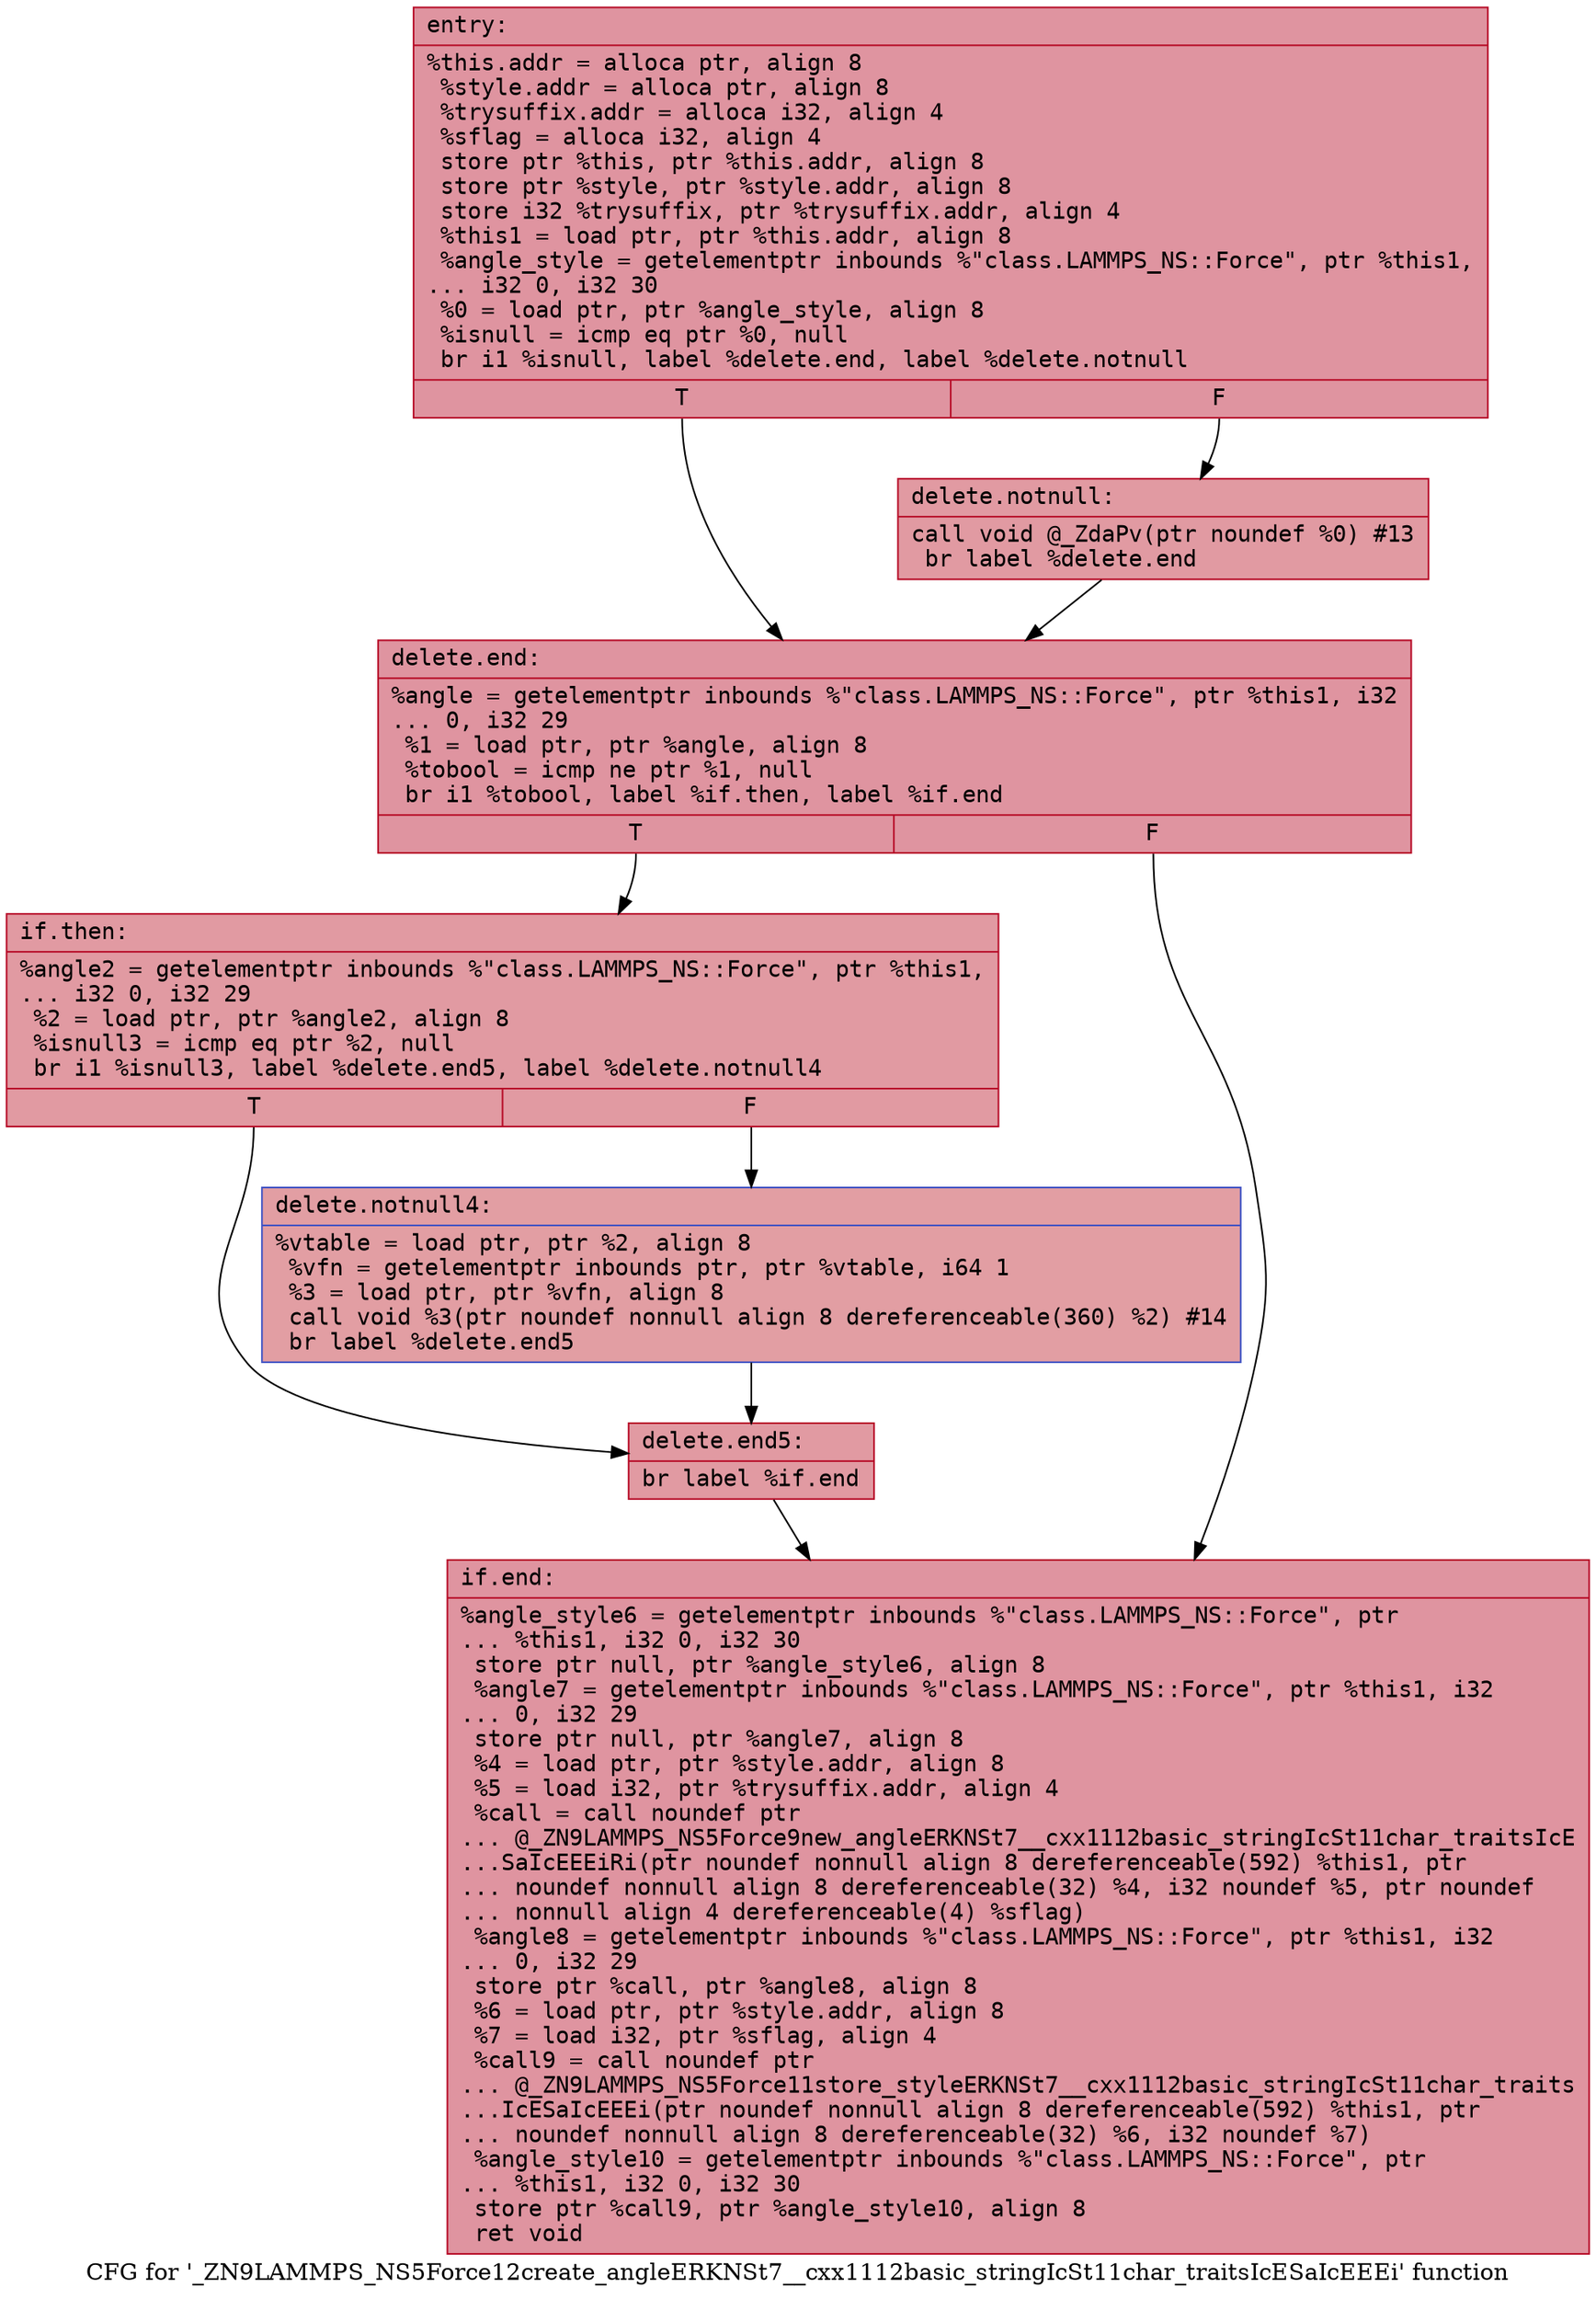digraph "CFG for '_ZN9LAMMPS_NS5Force12create_angleERKNSt7__cxx1112basic_stringIcSt11char_traitsIcESaIcEEEi' function" {
	label="CFG for '_ZN9LAMMPS_NS5Force12create_angleERKNSt7__cxx1112basic_stringIcSt11char_traitsIcESaIcEEEi' function";

	Node0x563a5e0b1f90 [shape=record,color="#b70d28ff", style=filled, fillcolor="#b70d2870" fontname="Courier",label="{entry:\l|  %this.addr = alloca ptr, align 8\l  %style.addr = alloca ptr, align 8\l  %trysuffix.addr = alloca i32, align 4\l  %sflag = alloca i32, align 4\l  store ptr %this, ptr %this.addr, align 8\l  store ptr %style, ptr %style.addr, align 8\l  store i32 %trysuffix, ptr %trysuffix.addr, align 4\l  %this1 = load ptr, ptr %this.addr, align 8\l  %angle_style = getelementptr inbounds %\"class.LAMMPS_NS::Force\", ptr %this1,\l... i32 0, i32 30\l  %0 = load ptr, ptr %angle_style, align 8\l  %isnull = icmp eq ptr %0, null\l  br i1 %isnull, label %delete.end, label %delete.notnull\l|{<s0>T|<s1>F}}"];
	Node0x563a5e0b1f90:s0 -> Node0x563a5e0b2700[tooltip="entry -> delete.end\nProbability 37.50%" ];
	Node0x563a5e0b1f90:s1 -> Node0x563a5e0b2780[tooltip="entry -> delete.notnull\nProbability 62.50%" ];
	Node0x563a5e0b2780 [shape=record,color="#b70d28ff", style=filled, fillcolor="#bb1b2c70" fontname="Courier",label="{delete.notnull:\l|  call void @_ZdaPv(ptr noundef %0) #13\l  br label %delete.end\l}"];
	Node0x563a5e0b2780 -> Node0x563a5e0b2700[tooltip="delete.notnull -> delete.end\nProbability 100.00%" ];
	Node0x563a5e0b2700 [shape=record,color="#b70d28ff", style=filled, fillcolor="#b70d2870" fontname="Courier",label="{delete.end:\l|  %angle = getelementptr inbounds %\"class.LAMMPS_NS::Force\", ptr %this1, i32\l... 0, i32 29\l  %1 = load ptr, ptr %angle, align 8\l  %tobool = icmp ne ptr %1, null\l  br i1 %tobool, label %if.then, label %if.end\l|{<s0>T|<s1>F}}"];
	Node0x563a5e0b2700:s0 -> Node0x563a5e0b2d70[tooltip="delete.end -> if.then\nProbability 62.50%" ];
	Node0x563a5e0b2700:s1 -> Node0x563a5e0b2de0[tooltip="delete.end -> if.end\nProbability 37.50%" ];
	Node0x563a5e0b2d70 [shape=record,color="#b70d28ff", style=filled, fillcolor="#bb1b2c70" fontname="Courier",label="{if.then:\l|  %angle2 = getelementptr inbounds %\"class.LAMMPS_NS::Force\", ptr %this1,\l... i32 0, i32 29\l  %2 = load ptr, ptr %angle2, align 8\l  %isnull3 = icmp eq ptr %2, null\l  br i1 %isnull3, label %delete.end5, label %delete.notnull4\l|{<s0>T|<s1>F}}"];
	Node0x563a5e0b2d70:s0 -> Node0x563a5e0b3110[tooltip="if.then -> delete.end5\nProbability 37.50%" ];
	Node0x563a5e0b2d70:s1 -> Node0x563a5e0b3190[tooltip="if.then -> delete.notnull4\nProbability 62.50%" ];
	Node0x563a5e0b3190 [shape=record,color="#3d50c3ff", style=filled, fillcolor="#be242e70" fontname="Courier",label="{delete.notnull4:\l|  %vtable = load ptr, ptr %2, align 8\l  %vfn = getelementptr inbounds ptr, ptr %vtable, i64 1\l  %3 = load ptr, ptr %vfn, align 8\l  call void %3(ptr noundef nonnull align 8 dereferenceable(360) %2) #14\l  br label %delete.end5\l}"];
	Node0x563a5e0b3190 -> Node0x563a5e0b3110[tooltip="delete.notnull4 -> delete.end5\nProbability 100.00%" ];
	Node0x563a5e0b3110 [shape=record,color="#b70d28ff", style=filled, fillcolor="#bb1b2c70" fontname="Courier",label="{delete.end5:\l|  br label %if.end\l}"];
	Node0x563a5e0b3110 -> Node0x563a5e0b2de0[tooltip="delete.end5 -> if.end\nProbability 100.00%" ];
	Node0x563a5e0b2de0 [shape=record,color="#b70d28ff", style=filled, fillcolor="#b70d2870" fontname="Courier",label="{if.end:\l|  %angle_style6 = getelementptr inbounds %\"class.LAMMPS_NS::Force\", ptr\l... %this1, i32 0, i32 30\l  store ptr null, ptr %angle_style6, align 8\l  %angle7 = getelementptr inbounds %\"class.LAMMPS_NS::Force\", ptr %this1, i32\l... 0, i32 29\l  store ptr null, ptr %angle7, align 8\l  %4 = load ptr, ptr %style.addr, align 8\l  %5 = load i32, ptr %trysuffix.addr, align 4\l  %call = call noundef ptr\l... @_ZN9LAMMPS_NS5Force9new_angleERKNSt7__cxx1112basic_stringIcSt11char_traitsIcE\l...SaIcEEEiRi(ptr noundef nonnull align 8 dereferenceable(592) %this1, ptr\l... noundef nonnull align 8 dereferenceable(32) %4, i32 noundef %5, ptr noundef\l... nonnull align 4 dereferenceable(4) %sflag)\l  %angle8 = getelementptr inbounds %\"class.LAMMPS_NS::Force\", ptr %this1, i32\l... 0, i32 29\l  store ptr %call, ptr %angle8, align 8\l  %6 = load ptr, ptr %style.addr, align 8\l  %7 = load i32, ptr %sflag, align 4\l  %call9 = call noundef ptr\l... @_ZN9LAMMPS_NS5Force11store_styleERKNSt7__cxx1112basic_stringIcSt11char_traits\l...IcESaIcEEEi(ptr noundef nonnull align 8 dereferenceable(592) %this1, ptr\l... noundef nonnull align 8 dereferenceable(32) %6, i32 noundef %7)\l  %angle_style10 = getelementptr inbounds %\"class.LAMMPS_NS::Force\", ptr\l... %this1, i32 0, i32 30\l  store ptr %call9, ptr %angle_style10, align 8\l  ret void\l}"];
}
